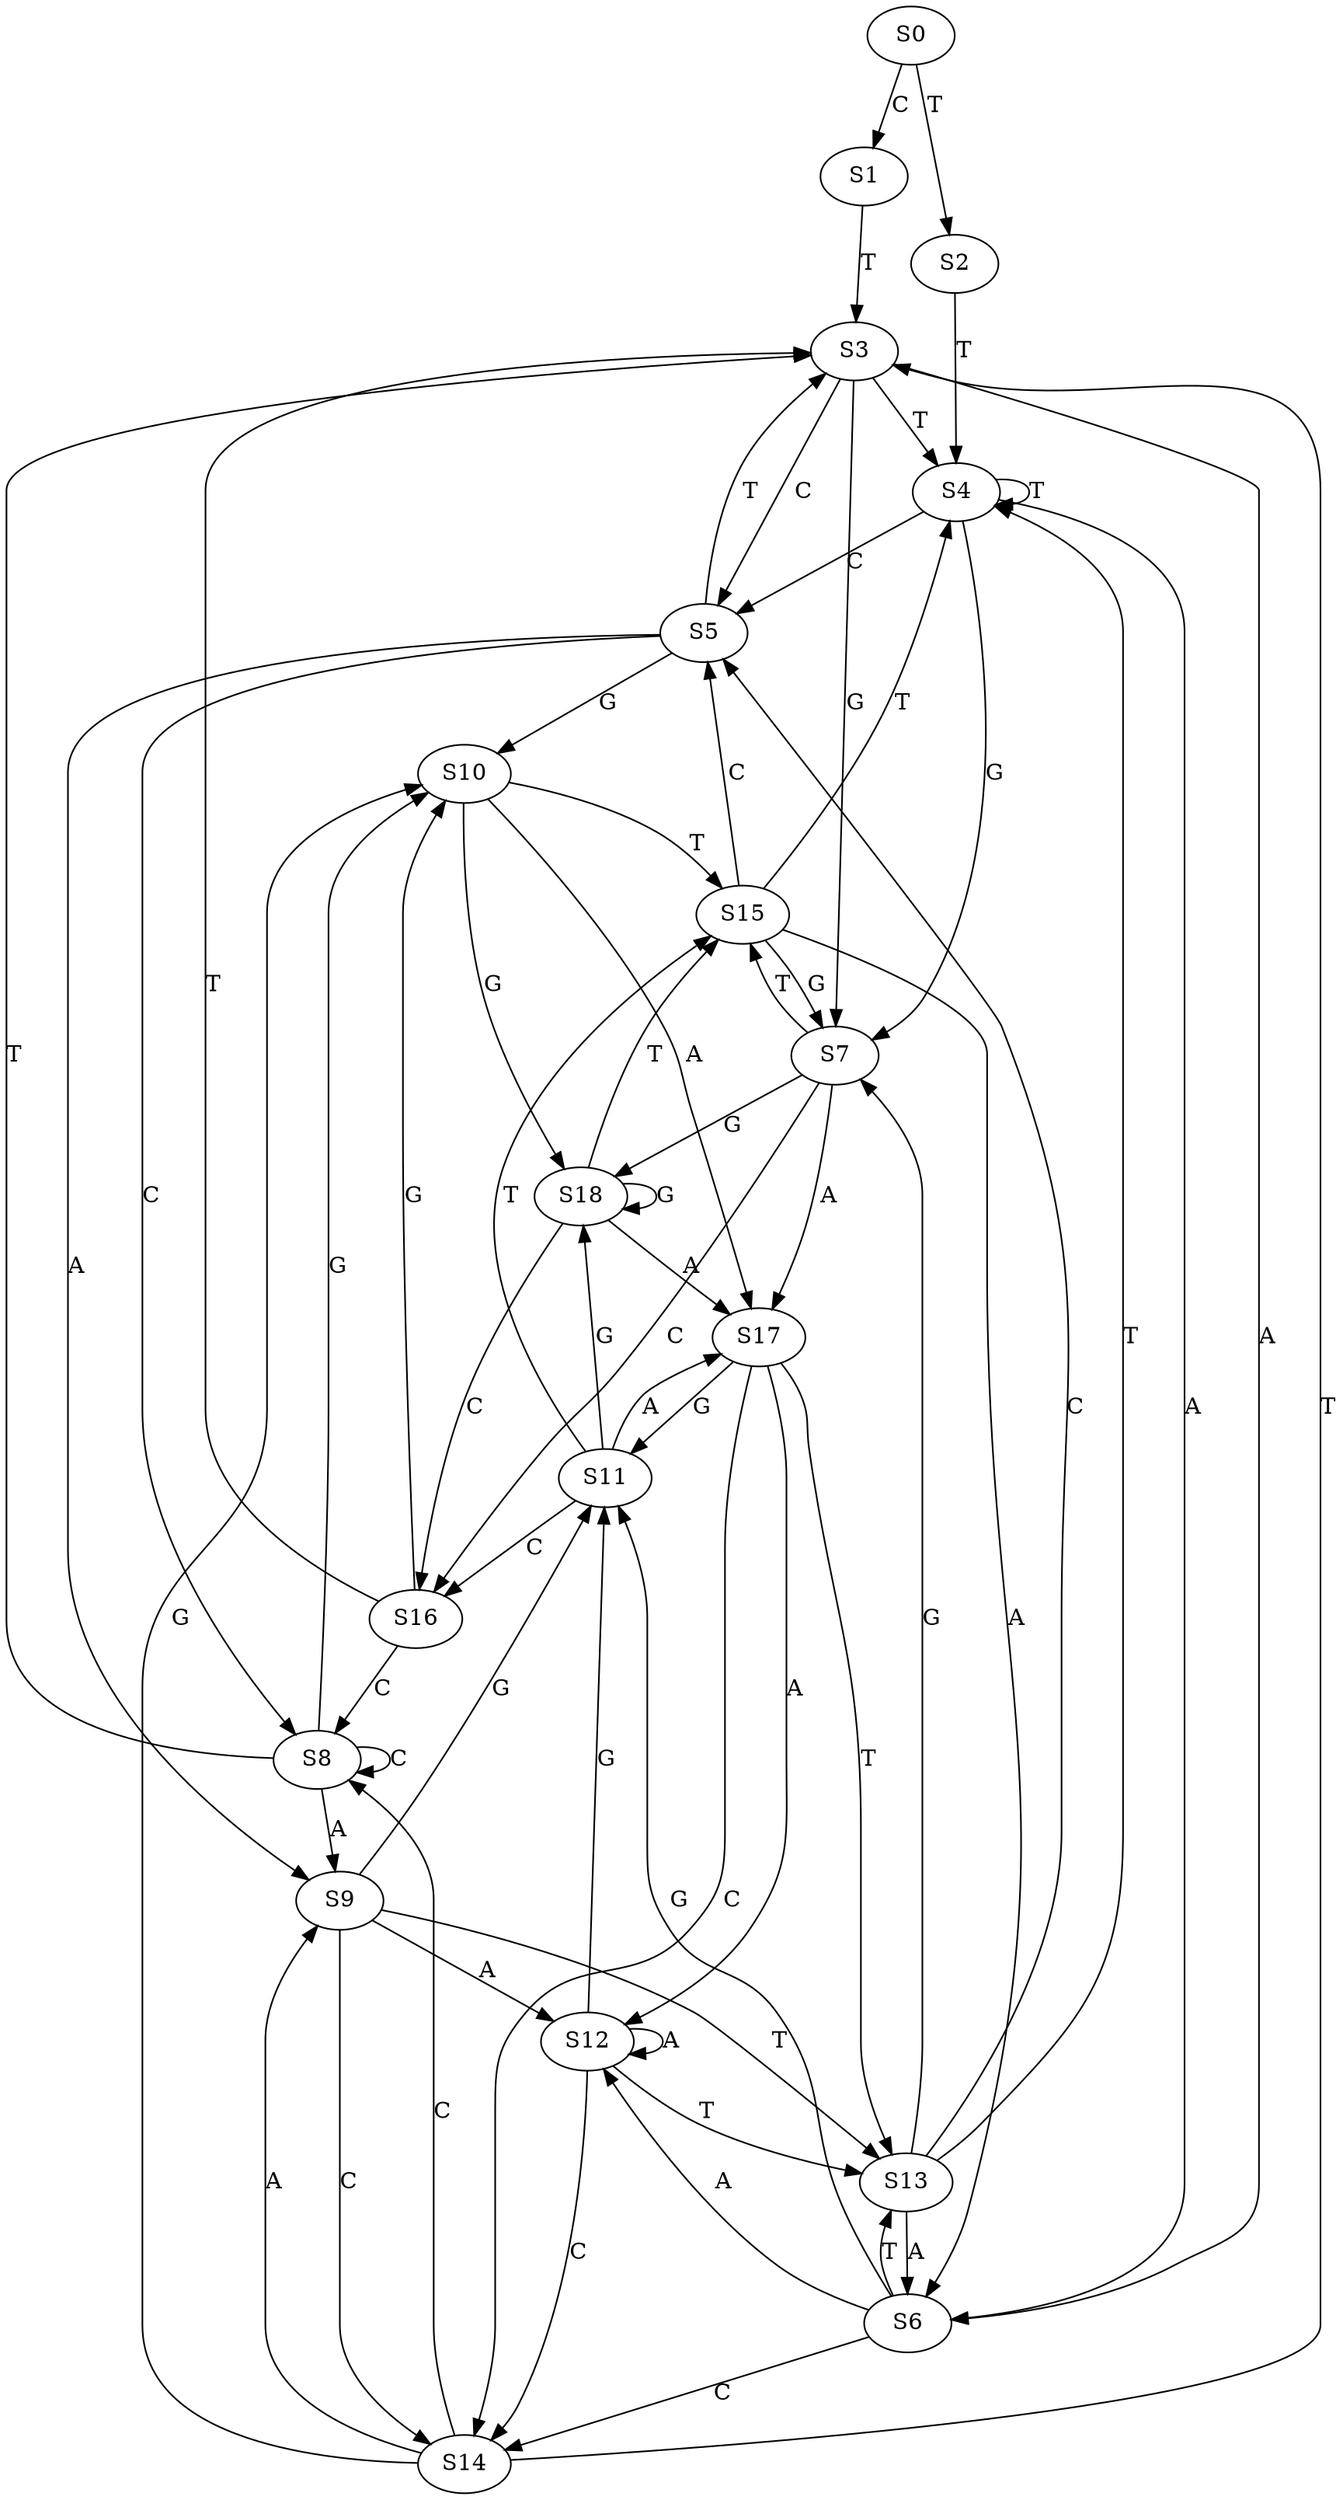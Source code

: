 strict digraph  {
	S0 -> S1 [ label = C ];
	S0 -> S2 [ label = T ];
	S1 -> S3 [ label = T ];
	S2 -> S4 [ label = T ];
	S3 -> S5 [ label = C ];
	S3 -> S6 [ label = A ];
	S3 -> S4 [ label = T ];
	S3 -> S7 [ label = G ];
	S4 -> S5 [ label = C ];
	S4 -> S7 [ label = G ];
	S4 -> S6 [ label = A ];
	S4 -> S4 [ label = T ];
	S5 -> S8 [ label = C ];
	S5 -> S9 [ label = A ];
	S5 -> S10 [ label = G ];
	S5 -> S3 [ label = T ];
	S6 -> S11 [ label = G ];
	S6 -> S12 [ label = A ];
	S6 -> S13 [ label = T ];
	S6 -> S14 [ label = C ];
	S7 -> S15 [ label = T ];
	S7 -> S16 [ label = C ];
	S7 -> S17 [ label = A ];
	S7 -> S18 [ label = G ];
	S8 -> S9 [ label = A ];
	S8 -> S10 [ label = G ];
	S8 -> S3 [ label = T ];
	S8 -> S8 [ label = C ];
	S9 -> S14 [ label = C ];
	S9 -> S12 [ label = A ];
	S9 -> S13 [ label = T ];
	S9 -> S11 [ label = G ];
	S10 -> S18 [ label = G ];
	S10 -> S15 [ label = T ];
	S10 -> S17 [ label = A ];
	S11 -> S15 [ label = T ];
	S11 -> S17 [ label = A ];
	S11 -> S18 [ label = G ];
	S11 -> S16 [ label = C ];
	S12 -> S13 [ label = T ];
	S12 -> S12 [ label = A ];
	S12 -> S14 [ label = C ];
	S12 -> S11 [ label = G ];
	S13 -> S4 [ label = T ];
	S13 -> S6 [ label = A ];
	S13 -> S7 [ label = G ];
	S13 -> S5 [ label = C ];
	S14 -> S10 [ label = G ];
	S14 -> S8 [ label = C ];
	S14 -> S3 [ label = T ];
	S14 -> S9 [ label = A ];
	S15 -> S6 [ label = A ];
	S15 -> S7 [ label = G ];
	S15 -> S4 [ label = T ];
	S15 -> S5 [ label = C ];
	S16 -> S3 [ label = T ];
	S16 -> S10 [ label = G ];
	S16 -> S8 [ label = C ];
	S17 -> S14 [ label = C ];
	S17 -> S13 [ label = T ];
	S17 -> S11 [ label = G ];
	S17 -> S12 [ label = A ];
	S18 -> S15 [ label = T ];
	S18 -> S18 [ label = G ];
	S18 -> S16 [ label = C ];
	S18 -> S17 [ label = A ];
}
